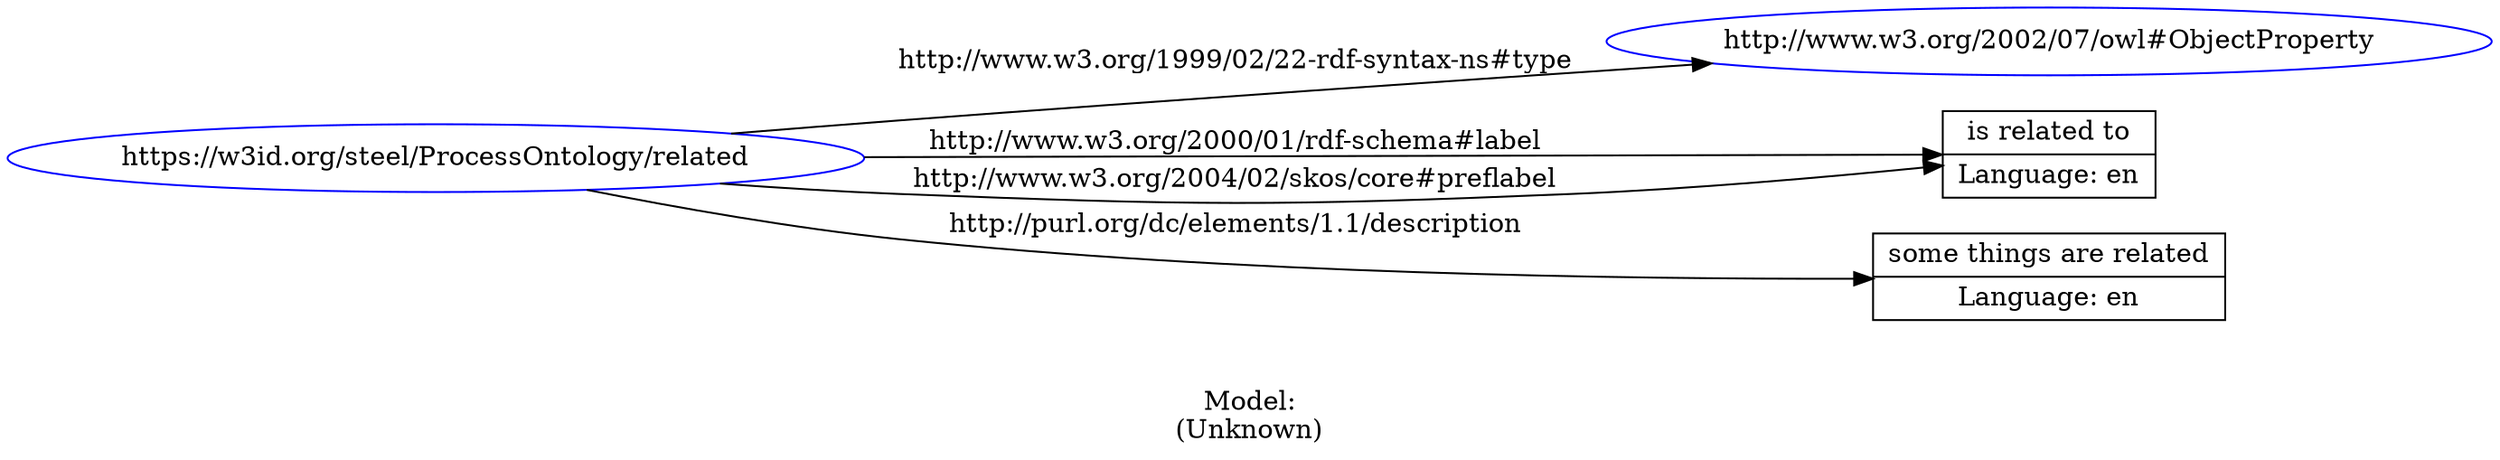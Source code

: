 digraph {
	rankdir = LR;
	charset="utf-8";

	"Rhttps://w3id.org/steel/ProcessOntology/related" -> "Rhttp://www.w3.org/2002/07/owl#ObjectProperty" [ label="http://www.w3.org/1999/02/22-rdf-syntax-ns#type" ];
	"Rhttps://w3id.org/steel/ProcessOntology/related" -> "Lis related to|Language: en" [ label="http://www.w3.org/2000/01/rdf-schema#label" ];
	"Rhttps://w3id.org/steel/ProcessOntology/related" -> "Lsome things are related|Language: en" [ label="http://purl.org/dc/elements/1.1/description" ];
	"Rhttps://w3id.org/steel/ProcessOntology/related" -> "Lis related to|Language: en" [ label="http://www.w3.org/2004/02/skos/core#preflabel" ];

	// Resources
	"Rhttps://w3id.org/steel/ProcessOntology/related" [ label="https://w3id.org/steel/ProcessOntology/related", shape = ellipse, color = blue ];
	"Rhttp://www.w3.org/2002/07/owl#ObjectProperty" [ label="http://www.w3.org/2002/07/owl#ObjectProperty", shape = ellipse, color = blue ];

	// Anonymous nodes

	// Literals
	"Lis related to|Language: en" [ label="is related to|Language: en", shape = record ];
	"Lsome things are related|Language: en" [ label="some things are related|Language: en", shape = record ];

	label="\n\nModel:\n(Unknown)";
}
